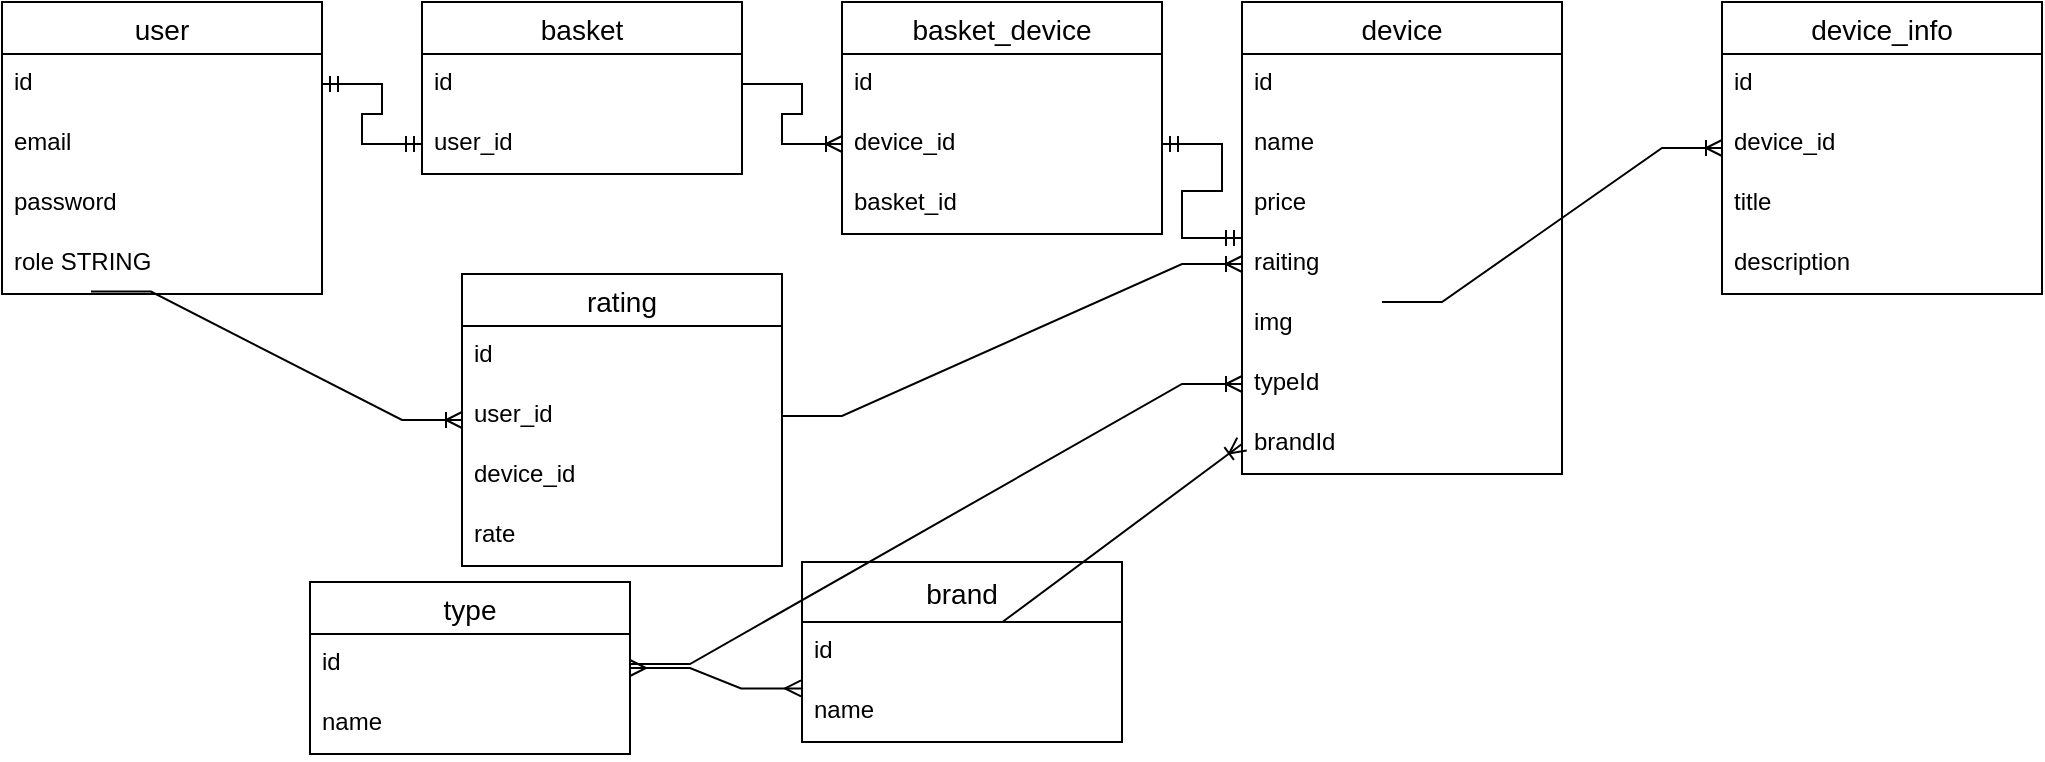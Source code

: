 <mxfile version="21.2.9" type="device">
  <diagram name="Страница 1" id="7rXuusI11f45w37m-fet">
    <mxGraphModel dx="1050" dy="534" grid="1" gridSize="10" guides="1" tooltips="1" connect="1" arrows="1" fold="1" page="1" pageScale="1" pageWidth="827" pageHeight="1169" math="0" shadow="0">
      <root>
        <mxCell id="0" />
        <mxCell id="1" parent="0" />
        <mxCell id="hEFsOMgIGrqevj6-45dN-1" value="user" style="swimlane;fontStyle=0;childLayout=stackLayout;horizontal=1;startSize=26;horizontalStack=0;resizeParent=1;resizeParentMax=0;resizeLast=0;collapsible=1;marginBottom=0;align=center;fontSize=14;" vertex="1" parent="1">
          <mxGeometry x="100" y="90" width="160" height="146" as="geometry" />
        </mxCell>
        <mxCell id="hEFsOMgIGrqevj6-45dN-2" value="id" style="text;strokeColor=none;fillColor=none;spacingLeft=4;spacingRight=4;overflow=hidden;rotatable=0;points=[[0,0.5],[1,0.5]];portConstraint=eastwest;fontSize=12;whiteSpace=wrap;html=1;" vertex="1" parent="hEFsOMgIGrqevj6-45dN-1">
          <mxGeometry y="26" width="160" height="30" as="geometry" />
        </mxCell>
        <mxCell id="hEFsOMgIGrqevj6-45dN-5" value="email" style="text;strokeColor=none;fillColor=none;spacingLeft=4;spacingRight=4;overflow=hidden;rotatable=0;points=[[0,0.5],[1,0.5]];portConstraint=eastwest;fontSize=12;whiteSpace=wrap;html=1;" vertex="1" parent="hEFsOMgIGrqevj6-45dN-1">
          <mxGeometry y="56" width="160" height="30" as="geometry" />
        </mxCell>
        <mxCell id="hEFsOMgIGrqevj6-45dN-3" value="password" style="text;strokeColor=none;fillColor=none;spacingLeft=4;spacingRight=4;overflow=hidden;rotatable=0;points=[[0,0.5],[1,0.5]];portConstraint=eastwest;fontSize=12;whiteSpace=wrap;html=1;" vertex="1" parent="hEFsOMgIGrqevj6-45dN-1">
          <mxGeometry y="86" width="160" height="30" as="geometry" />
        </mxCell>
        <mxCell id="hEFsOMgIGrqevj6-45dN-4" value="role STRING" style="text;strokeColor=none;fillColor=none;spacingLeft=4;spacingRight=4;overflow=hidden;rotatable=0;points=[[0,0.5],[1,0.5]];portConstraint=eastwest;fontSize=12;whiteSpace=wrap;html=1;" vertex="1" parent="hEFsOMgIGrqevj6-45dN-1">
          <mxGeometry y="116" width="160" height="30" as="geometry" />
        </mxCell>
        <mxCell id="hEFsOMgIGrqevj6-45dN-6" value="basket" style="swimlane;fontStyle=0;childLayout=stackLayout;horizontal=1;startSize=26;horizontalStack=0;resizeParent=1;resizeParentMax=0;resizeLast=0;collapsible=1;marginBottom=0;align=center;fontSize=14;" vertex="1" parent="1">
          <mxGeometry x="310" y="90" width="160" height="86" as="geometry" />
        </mxCell>
        <mxCell id="hEFsOMgIGrqevj6-45dN-7" value="id" style="text;strokeColor=none;fillColor=none;spacingLeft=4;spacingRight=4;overflow=hidden;rotatable=0;points=[[0,0.5],[1,0.5]];portConstraint=eastwest;fontSize=12;whiteSpace=wrap;html=1;" vertex="1" parent="hEFsOMgIGrqevj6-45dN-6">
          <mxGeometry y="26" width="160" height="30" as="geometry" />
        </mxCell>
        <mxCell id="hEFsOMgIGrqevj6-45dN-8" value="user_id" style="text;strokeColor=none;fillColor=none;spacingLeft=4;spacingRight=4;overflow=hidden;rotatable=0;points=[[0,0.5],[1,0.5]];portConstraint=eastwest;fontSize=12;whiteSpace=wrap;html=1;" vertex="1" parent="hEFsOMgIGrqevj6-45dN-6">
          <mxGeometry y="56" width="160" height="30" as="geometry" />
        </mxCell>
        <mxCell id="hEFsOMgIGrqevj6-45dN-11" value="" style="edgeStyle=entityRelationEdgeStyle;fontSize=12;html=1;endArrow=ERmandOne;startArrow=ERmandOne;rounded=0;exitX=1;exitY=0.5;exitDx=0;exitDy=0;entryX=0;entryY=0.5;entryDx=0;entryDy=0;" edge="1" parent="1" source="hEFsOMgIGrqevj6-45dN-2" target="hEFsOMgIGrqevj6-45dN-8">
          <mxGeometry width="100" height="100" relative="1" as="geometry">
            <mxPoint x="360" y="330" as="sourcePoint" />
            <mxPoint x="460" y="230" as="targetPoint" />
          </mxGeometry>
        </mxCell>
        <mxCell id="hEFsOMgIGrqevj6-45dN-12" value="device" style="swimlane;fontStyle=0;childLayout=stackLayout;horizontal=1;startSize=26;horizontalStack=0;resizeParent=1;resizeParentMax=0;resizeLast=0;collapsible=1;marginBottom=0;align=center;fontSize=14;" vertex="1" parent="1">
          <mxGeometry x="720" y="90" width="160" height="236" as="geometry" />
        </mxCell>
        <mxCell id="hEFsOMgIGrqevj6-45dN-13" value="id" style="text;strokeColor=none;fillColor=none;spacingLeft=4;spacingRight=4;overflow=hidden;rotatable=0;points=[[0,0.5],[1,0.5]];portConstraint=eastwest;fontSize=12;whiteSpace=wrap;html=1;" vertex="1" parent="hEFsOMgIGrqevj6-45dN-12">
          <mxGeometry y="26" width="160" height="30" as="geometry" />
        </mxCell>
        <mxCell id="hEFsOMgIGrqevj6-45dN-55" value="" style="edgeStyle=entityRelationEdgeStyle;fontSize=12;html=1;endArrow=ERoneToMany;rounded=0;" edge="1" parent="hEFsOMgIGrqevj6-45dN-12" target="hEFsOMgIGrqevj6-45dN-32">
          <mxGeometry width="100" height="100" relative="1" as="geometry">
            <mxPoint x="70" y="150" as="sourcePoint" />
            <mxPoint x="170" y="50" as="targetPoint" />
          </mxGeometry>
        </mxCell>
        <mxCell id="hEFsOMgIGrqevj6-45dN-14" value="name" style="text;strokeColor=none;fillColor=none;spacingLeft=4;spacingRight=4;overflow=hidden;rotatable=0;points=[[0,0.5],[1,0.5]];portConstraint=eastwest;fontSize=12;whiteSpace=wrap;html=1;" vertex="1" parent="hEFsOMgIGrqevj6-45dN-12">
          <mxGeometry y="56" width="160" height="30" as="geometry" />
        </mxCell>
        <mxCell id="hEFsOMgIGrqevj6-45dN-15" value="price" style="text;strokeColor=none;fillColor=none;spacingLeft=4;spacingRight=4;overflow=hidden;rotatable=0;points=[[0,0.5],[1,0.5]];portConstraint=eastwest;fontSize=12;whiteSpace=wrap;html=1;" vertex="1" parent="hEFsOMgIGrqevj6-45dN-12">
          <mxGeometry y="86" width="160" height="30" as="geometry" />
        </mxCell>
        <mxCell id="hEFsOMgIGrqevj6-45dN-16" value="raiting" style="text;strokeColor=none;fillColor=none;spacingLeft=4;spacingRight=4;overflow=hidden;rotatable=0;points=[[0,0.5],[1,0.5]];portConstraint=eastwest;fontSize=12;whiteSpace=wrap;html=1;" vertex="1" parent="hEFsOMgIGrqevj6-45dN-12">
          <mxGeometry y="116" width="160" height="30" as="geometry" />
        </mxCell>
        <mxCell id="hEFsOMgIGrqevj6-45dN-17" value="img" style="text;strokeColor=none;fillColor=none;spacingLeft=4;spacingRight=4;overflow=hidden;rotatable=0;points=[[0,0.5],[1,0.5]];portConstraint=eastwest;fontSize=12;whiteSpace=wrap;html=1;" vertex="1" parent="hEFsOMgIGrqevj6-45dN-12">
          <mxGeometry y="146" width="160" height="30" as="geometry" />
        </mxCell>
        <mxCell id="hEFsOMgIGrqevj6-45dN-18" value="typeId" style="text;strokeColor=none;fillColor=none;spacingLeft=4;spacingRight=4;overflow=hidden;rotatable=0;points=[[0,0.5],[1,0.5]];portConstraint=eastwest;fontSize=12;whiteSpace=wrap;html=1;" vertex="1" parent="hEFsOMgIGrqevj6-45dN-12">
          <mxGeometry y="176" width="160" height="30" as="geometry" />
        </mxCell>
        <mxCell id="hEFsOMgIGrqevj6-45dN-19" value="brandId" style="text;strokeColor=none;fillColor=none;spacingLeft=4;spacingRight=4;overflow=hidden;rotatable=0;points=[[0,0.5],[1,0.5]];portConstraint=eastwest;fontSize=12;whiteSpace=wrap;html=1;" vertex="1" parent="hEFsOMgIGrqevj6-45dN-12">
          <mxGeometry y="206" width="160" height="30" as="geometry" />
        </mxCell>
        <mxCell id="hEFsOMgIGrqevj6-45dN-20" value="type" style="swimlane;fontStyle=0;childLayout=stackLayout;horizontal=1;startSize=26;horizontalStack=0;resizeParent=1;resizeParentMax=0;resizeLast=0;collapsible=1;marginBottom=0;align=center;fontSize=14;" vertex="1" parent="1">
          <mxGeometry x="254" y="380" width="160" height="86" as="geometry" />
        </mxCell>
        <mxCell id="hEFsOMgIGrqevj6-45dN-21" value="id" style="text;strokeColor=none;fillColor=none;spacingLeft=4;spacingRight=4;overflow=hidden;rotatable=0;points=[[0,0.5],[1,0.5]];portConstraint=eastwest;fontSize=12;whiteSpace=wrap;html=1;" vertex="1" parent="hEFsOMgIGrqevj6-45dN-20">
          <mxGeometry y="26" width="160" height="30" as="geometry" />
        </mxCell>
        <mxCell id="hEFsOMgIGrqevj6-45dN-22" value="name" style="text;strokeColor=none;fillColor=none;spacingLeft=4;spacingRight=4;overflow=hidden;rotatable=0;points=[[0,0.5],[1,0.5]];portConstraint=eastwest;fontSize=12;whiteSpace=wrap;html=1;" vertex="1" parent="hEFsOMgIGrqevj6-45dN-20">
          <mxGeometry y="56" width="160" height="30" as="geometry" />
        </mxCell>
        <mxCell id="hEFsOMgIGrqevj6-45dN-24" value="brand" style="swimlane;fontStyle=0;childLayout=stackLayout;horizontal=1;startSize=30;horizontalStack=0;resizeParent=1;resizeParentMax=0;resizeLast=0;collapsible=1;marginBottom=0;align=center;fontSize=14;" vertex="1" parent="1">
          <mxGeometry x="500" y="370" width="160" height="90" as="geometry" />
        </mxCell>
        <mxCell id="hEFsOMgIGrqevj6-45dN-25" value="id" style="text;strokeColor=none;fillColor=none;spacingLeft=4;spacingRight=4;overflow=hidden;rotatable=0;points=[[0,0.5],[1,0.5]];portConstraint=eastwest;fontSize=12;whiteSpace=wrap;html=1;" vertex="1" parent="hEFsOMgIGrqevj6-45dN-24">
          <mxGeometry y="30" width="160" height="30" as="geometry" />
        </mxCell>
        <mxCell id="hEFsOMgIGrqevj6-45dN-26" value="name" style="text;strokeColor=none;fillColor=none;spacingLeft=4;spacingRight=4;overflow=hidden;rotatable=0;points=[[0,0.5],[1,0.5]];portConstraint=eastwest;fontSize=12;whiteSpace=wrap;html=1;" vertex="1" parent="hEFsOMgIGrqevj6-45dN-24">
          <mxGeometry y="60" width="160" height="30" as="geometry" />
        </mxCell>
        <mxCell id="hEFsOMgIGrqevj6-45dN-28" value="" style="edgeStyle=entityRelationEdgeStyle;fontSize=12;html=1;endArrow=ERoneToMany;rounded=0;entryX=0;entryY=0.5;entryDx=0;entryDy=0;" edge="1" parent="1" source="hEFsOMgIGrqevj6-45dN-21" target="hEFsOMgIGrqevj6-45dN-18">
          <mxGeometry width="100" height="100" relative="1" as="geometry">
            <mxPoint x="140" y="490" as="sourcePoint" />
            <mxPoint x="240" y="390" as="targetPoint" />
          </mxGeometry>
        </mxCell>
        <mxCell id="hEFsOMgIGrqevj6-45dN-29" value="" style="fontSize=12;html=1;endArrow=ERoneToMany;rounded=0;entryX=0;entryY=0.5;entryDx=0;entryDy=0;" edge="1" parent="1" source="hEFsOMgIGrqevj6-45dN-25" target="hEFsOMgIGrqevj6-45dN-19">
          <mxGeometry width="100" height="100" relative="1" as="geometry">
            <mxPoint x="560" y="500" as="sourcePoint" />
            <mxPoint x="660" y="400" as="targetPoint" />
          </mxGeometry>
        </mxCell>
        <mxCell id="hEFsOMgIGrqevj6-45dN-31" value="" style="edgeStyle=entityRelationEdgeStyle;fontSize=12;html=1;endArrow=ERmany;startArrow=ERmany;rounded=0;entryX=-0.003;entryY=0.107;entryDx=0;entryDy=0;entryPerimeter=0;" edge="1" parent="1" source="hEFsOMgIGrqevj6-45dN-20" target="hEFsOMgIGrqevj6-45dN-26">
          <mxGeometry width="100" height="100" relative="1" as="geometry">
            <mxPoint x="420" y="590" as="sourcePoint" />
            <mxPoint x="520" y="490" as="targetPoint" />
          </mxGeometry>
        </mxCell>
        <mxCell id="hEFsOMgIGrqevj6-45dN-32" value="device_info" style="swimlane;fontStyle=0;childLayout=stackLayout;horizontal=1;startSize=26;horizontalStack=0;resizeParent=1;resizeParentMax=0;resizeLast=0;collapsible=1;marginBottom=0;align=center;fontSize=14;" vertex="1" parent="1">
          <mxGeometry x="960" y="90" width="160" height="146" as="geometry" />
        </mxCell>
        <mxCell id="hEFsOMgIGrqevj6-45dN-33" value="id" style="text;strokeColor=none;fillColor=none;spacingLeft=4;spacingRight=4;overflow=hidden;rotatable=0;points=[[0,0.5],[1,0.5]];portConstraint=eastwest;fontSize=12;whiteSpace=wrap;html=1;" vertex="1" parent="hEFsOMgIGrqevj6-45dN-32">
          <mxGeometry y="26" width="160" height="30" as="geometry" />
        </mxCell>
        <mxCell id="hEFsOMgIGrqevj6-45dN-34" value="device_id" style="text;strokeColor=none;fillColor=none;spacingLeft=4;spacingRight=4;overflow=hidden;rotatable=0;points=[[0,0.5],[1,0.5]];portConstraint=eastwest;fontSize=12;whiteSpace=wrap;html=1;" vertex="1" parent="hEFsOMgIGrqevj6-45dN-32">
          <mxGeometry y="56" width="160" height="30" as="geometry" />
        </mxCell>
        <mxCell id="hEFsOMgIGrqevj6-45dN-40" value="title" style="text;strokeColor=none;fillColor=none;spacingLeft=4;spacingRight=4;overflow=hidden;rotatable=0;points=[[0,0.5],[1,0.5]];portConstraint=eastwest;fontSize=12;whiteSpace=wrap;html=1;" vertex="1" parent="hEFsOMgIGrqevj6-45dN-32">
          <mxGeometry y="86" width="160" height="30" as="geometry" />
        </mxCell>
        <mxCell id="hEFsOMgIGrqevj6-45dN-35" value="description" style="text;strokeColor=none;fillColor=none;spacingLeft=4;spacingRight=4;overflow=hidden;rotatable=0;points=[[0,0.5],[1,0.5]];portConstraint=eastwest;fontSize=12;whiteSpace=wrap;html=1;" vertex="1" parent="hEFsOMgIGrqevj6-45dN-32">
          <mxGeometry y="116" width="160" height="30" as="geometry" />
        </mxCell>
        <mxCell id="hEFsOMgIGrqevj6-45dN-41" value="basket_device" style="swimlane;fontStyle=0;childLayout=stackLayout;horizontal=1;startSize=26;horizontalStack=0;resizeParent=1;resizeParentMax=0;resizeLast=0;collapsible=1;marginBottom=0;align=center;fontSize=14;" vertex="1" parent="1">
          <mxGeometry x="520" y="90" width="160" height="116" as="geometry" />
        </mxCell>
        <mxCell id="hEFsOMgIGrqevj6-45dN-42" value="id" style="text;strokeColor=none;fillColor=none;spacingLeft=4;spacingRight=4;overflow=hidden;rotatable=0;points=[[0,0.5],[1,0.5]];portConstraint=eastwest;fontSize=12;whiteSpace=wrap;html=1;" vertex="1" parent="hEFsOMgIGrqevj6-45dN-41">
          <mxGeometry y="26" width="160" height="30" as="geometry" />
        </mxCell>
        <mxCell id="hEFsOMgIGrqevj6-45dN-43" value="device_id" style="text;strokeColor=none;fillColor=none;spacingLeft=4;spacingRight=4;overflow=hidden;rotatable=0;points=[[0,0.5],[1,0.5]];portConstraint=eastwest;fontSize=12;whiteSpace=wrap;html=1;" vertex="1" parent="hEFsOMgIGrqevj6-45dN-41">
          <mxGeometry y="56" width="160" height="30" as="geometry" />
        </mxCell>
        <mxCell id="hEFsOMgIGrqevj6-45dN-44" value="basket_id&lt;br&gt;" style="text;strokeColor=none;fillColor=none;spacingLeft=4;spacingRight=4;overflow=hidden;rotatable=0;points=[[0,0.5],[1,0.5]];portConstraint=eastwest;fontSize=12;whiteSpace=wrap;html=1;" vertex="1" parent="hEFsOMgIGrqevj6-45dN-41">
          <mxGeometry y="86" width="160" height="30" as="geometry" />
        </mxCell>
        <mxCell id="hEFsOMgIGrqevj6-45dN-45" value="" style="edgeStyle=entityRelationEdgeStyle;fontSize=12;html=1;endArrow=ERoneToMany;rounded=0;entryX=0;entryY=0.5;entryDx=0;entryDy=0;" edge="1" parent="1" source="hEFsOMgIGrqevj6-45dN-7" target="hEFsOMgIGrqevj6-45dN-43">
          <mxGeometry width="100" height="100" relative="1" as="geometry">
            <mxPoint x="470" y="270" as="sourcePoint" />
            <mxPoint x="510" y="10" as="targetPoint" />
          </mxGeometry>
        </mxCell>
        <mxCell id="hEFsOMgIGrqevj6-45dN-46" value="" style="edgeStyle=entityRelationEdgeStyle;fontSize=12;html=1;endArrow=ERmandOne;startArrow=ERmandOne;rounded=0;" edge="1" parent="1" source="hEFsOMgIGrqevj6-45dN-43" target="hEFsOMgIGrqevj6-45dN-12">
          <mxGeometry width="100" height="100" relative="1" as="geometry">
            <mxPoint x="470" y="270" as="sourcePoint" />
            <mxPoint x="570" y="170" as="targetPoint" />
          </mxGeometry>
        </mxCell>
        <mxCell id="hEFsOMgIGrqevj6-45dN-47" value="rating" style="swimlane;fontStyle=0;childLayout=stackLayout;horizontal=1;startSize=26;horizontalStack=0;resizeParent=1;resizeParentMax=0;resizeLast=0;collapsible=1;marginBottom=0;align=center;fontSize=14;" vertex="1" parent="1">
          <mxGeometry x="330" y="226" width="160" height="146" as="geometry" />
        </mxCell>
        <mxCell id="hEFsOMgIGrqevj6-45dN-48" value="id" style="text;strokeColor=none;fillColor=none;spacingLeft=4;spacingRight=4;overflow=hidden;rotatable=0;points=[[0,0.5],[1,0.5]];portConstraint=eastwest;fontSize=12;whiteSpace=wrap;html=1;" vertex="1" parent="hEFsOMgIGrqevj6-45dN-47">
          <mxGeometry y="26" width="160" height="30" as="geometry" />
        </mxCell>
        <mxCell id="hEFsOMgIGrqevj6-45dN-49" value="user_id" style="text;strokeColor=none;fillColor=none;spacingLeft=4;spacingRight=4;overflow=hidden;rotatable=0;points=[[0,0.5],[1,0.5]];portConstraint=eastwest;fontSize=12;whiteSpace=wrap;html=1;" vertex="1" parent="hEFsOMgIGrqevj6-45dN-47">
          <mxGeometry y="56" width="160" height="30" as="geometry" />
        </mxCell>
        <mxCell id="hEFsOMgIGrqevj6-45dN-51" value="device_id&lt;br&gt;" style="text;strokeColor=none;fillColor=none;spacingLeft=4;spacingRight=4;overflow=hidden;rotatable=0;points=[[0,0.5],[1,0.5]];portConstraint=eastwest;fontSize=12;whiteSpace=wrap;html=1;" vertex="1" parent="hEFsOMgIGrqevj6-45dN-47">
          <mxGeometry y="86" width="160" height="30" as="geometry" />
        </mxCell>
        <mxCell id="hEFsOMgIGrqevj6-45dN-50" value="rate" style="text;strokeColor=none;fillColor=none;spacingLeft=4;spacingRight=4;overflow=hidden;rotatable=0;points=[[0,0.5],[1,0.5]];portConstraint=eastwest;fontSize=12;whiteSpace=wrap;html=1;" vertex="1" parent="hEFsOMgIGrqevj6-45dN-47">
          <mxGeometry y="116" width="160" height="30" as="geometry" />
        </mxCell>
        <mxCell id="hEFsOMgIGrqevj6-45dN-52" value="" style="edgeStyle=entityRelationEdgeStyle;fontSize=12;html=1;endArrow=ERoneToMany;rounded=0;exitX=0.278;exitY=0.96;exitDx=0;exitDy=0;exitPerimeter=0;" edge="1" parent="1" source="hEFsOMgIGrqevj6-45dN-4" target="hEFsOMgIGrqevj6-45dN-47">
          <mxGeometry width="100" height="100" relative="1" as="geometry">
            <mxPoint x="150" y="370" as="sourcePoint" />
            <mxPoint x="250" y="270" as="targetPoint" />
          </mxGeometry>
        </mxCell>
        <mxCell id="hEFsOMgIGrqevj6-45dN-54" value="" style="edgeStyle=entityRelationEdgeStyle;fontSize=12;html=1;endArrow=ERoneToMany;rounded=0;exitX=1;exitY=0.5;exitDx=0;exitDy=0;entryX=0;entryY=0.5;entryDx=0;entryDy=0;" edge="1" parent="1" source="hEFsOMgIGrqevj6-45dN-49" target="hEFsOMgIGrqevj6-45dN-16">
          <mxGeometry width="100" height="100" relative="1" as="geometry">
            <mxPoint x="530" y="326" as="sourcePoint" />
            <mxPoint x="630" y="226" as="targetPoint" />
          </mxGeometry>
        </mxCell>
      </root>
    </mxGraphModel>
  </diagram>
</mxfile>
